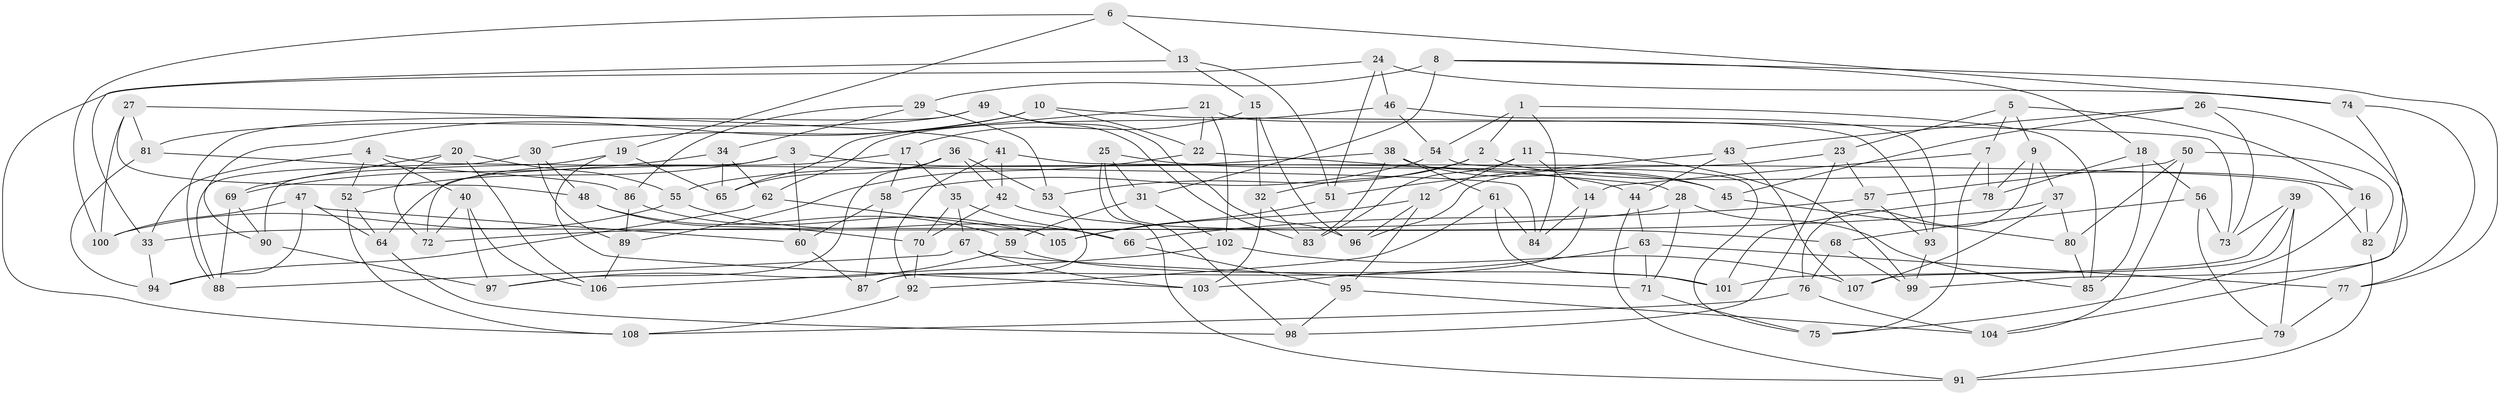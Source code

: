 // Generated by graph-tools (version 1.1) at 2025/50/03/09/25 03:50:53]
// undirected, 108 vertices, 216 edges
graph export_dot {
graph [start="1"]
  node [color=gray90,style=filled];
  1;
  2;
  3;
  4;
  5;
  6;
  7;
  8;
  9;
  10;
  11;
  12;
  13;
  14;
  15;
  16;
  17;
  18;
  19;
  20;
  21;
  22;
  23;
  24;
  25;
  26;
  27;
  28;
  29;
  30;
  31;
  32;
  33;
  34;
  35;
  36;
  37;
  38;
  39;
  40;
  41;
  42;
  43;
  44;
  45;
  46;
  47;
  48;
  49;
  50;
  51;
  52;
  53;
  54;
  55;
  56;
  57;
  58;
  59;
  60;
  61;
  62;
  63;
  64;
  65;
  66;
  67;
  68;
  69;
  70;
  71;
  72;
  73;
  74;
  75;
  76;
  77;
  78;
  79;
  80;
  81;
  82;
  83;
  84;
  85;
  86;
  87;
  88;
  89;
  90;
  91;
  92;
  93;
  94;
  95;
  96;
  97;
  98;
  99;
  100;
  101;
  102;
  103;
  104;
  105;
  106;
  107;
  108;
  1 -- 84;
  1 -- 54;
  1 -- 85;
  1 -- 2;
  2 -- 32;
  2 -- 53;
  2 -- 16;
  3 -- 44;
  3 -- 52;
  3 -- 60;
  3 -- 72;
  4 -- 33;
  4 -- 84;
  4 -- 52;
  4 -- 40;
  5 -- 7;
  5 -- 9;
  5 -- 16;
  5 -- 23;
  6 -- 74;
  6 -- 100;
  6 -- 19;
  6 -- 13;
  7 -- 78;
  7 -- 75;
  7 -- 14;
  8 -- 31;
  8 -- 77;
  8 -- 18;
  8 -- 29;
  9 -- 76;
  9 -- 78;
  9 -- 37;
  10 -- 73;
  10 -- 30;
  10 -- 90;
  10 -- 22;
  11 -- 99;
  11 -- 12;
  11 -- 83;
  11 -- 14;
  12 -- 96;
  12 -- 105;
  12 -- 95;
  13 -- 15;
  13 -- 33;
  13 -- 51;
  14 -- 84;
  14 -- 87;
  15 -- 96;
  15 -- 17;
  15 -- 32;
  16 -- 82;
  16 -- 75;
  17 -- 64;
  17 -- 35;
  17 -- 58;
  18 -- 56;
  18 -- 78;
  18 -- 85;
  19 -- 103;
  19 -- 90;
  19 -- 65;
  20 -- 106;
  20 -- 72;
  20 -- 55;
  20 -- 69;
  21 -- 22;
  21 -- 102;
  21 -- 93;
  21 -- 65;
  22 -- 89;
  22 -- 28;
  23 -- 57;
  23 -- 98;
  23 -- 96;
  24 -- 74;
  24 -- 51;
  24 -- 46;
  24 -- 108;
  25 -- 91;
  25 -- 45;
  25 -- 31;
  25 -- 98;
  26 -- 43;
  26 -- 104;
  26 -- 73;
  26 -- 45;
  27 -- 100;
  27 -- 41;
  27 -- 48;
  27 -- 81;
  28 -- 85;
  28 -- 33;
  28 -- 71;
  29 -- 53;
  29 -- 34;
  29 -- 86;
  30 -- 48;
  30 -- 89;
  30 -- 88;
  31 -- 102;
  31 -- 59;
  32 -- 83;
  32 -- 103;
  33 -- 94;
  34 -- 65;
  34 -- 62;
  34 -- 69;
  35 -- 67;
  35 -- 66;
  35 -- 70;
  36 -- 65;
  36 -- 97;
  36 -- 53;
  36 -- 42;
  37 -- 72;
  37 -- 80;
  37 -- 107;
  38 -- 61;
  38 -- 83;
  38 -- 45;
  38 -- 55;
  39 -- 79;
  39 -- 107;
  39 -- 73;
  39 -- 101;
  40 -- 97;
  40 -- 72;
  40 -- 106;
  41 -- 42;
  41 -- 92;
  41 -- 82;
  42 -- 70;
  42 -- 68;
  43 -- 51;
  43 -- 107;
  43 -- 44;
  44 -- 91;
  44 -- 63;
  45 -- 80;
  46 -- 54;
  46 -- 93;
  46 -- 62;
  47 -- 64;
  47 -- 94;
  47 -- 60;
  47 -- 100;
  48 -- 70;
  48 -- 59;
  49 -- 81;
  49 -- 88;
  49 -- 96;
  49 -- 83;
  50 -- 82;
  50 -- 57;
  50 -- 104;
  50 -- 80;
  51 -- 105;
  52 -- 64;
  52 -- 108;
  53 -- 87;
  54 -- 58;
  54 -- 75;
  55 -- 66;
  55 -- 100;
  56 -- 79;
  56 -- 68;
  56 -- 73;
  57 -- 66;
  57 -- 93;
  58 -- 60;
  58 -- 87;
  59 -- 101;
  59 -- 97;
  60 -- 87;
  61 -- 84;
  61 -- 101;
  61 -- 92;
  62 -- 94;
  62 -- 105;
  63 -- 77;
  63 -- 103;
  63 -- 71;
  64 -- 98;
  66 -- 95;
  67 -- 71;
  67 -- 88;
  67 -- 103;
  68 -- 99;
  68 -- 76;
  69 -- 88;
  69 -- 90;
  70 -- 92;
  71 -- 75;
  74 -- 77;
  74 -- 99;
  76 -- 108;
  76 -- 104;
  77 -- 79;
  78 -- 101;
  79 -- 91;
  80 -- 85;
  81 -- 94;
  81 -- 86;
  82 -- 91;
  86 -- 89;
  86 -- 105;
  89 -- 106;
  90 -- 97;
  92 -- 108;
  93 -- 99;
  95 -- 104;
  95 -- 98;
  102 -- 107;
  102 -- 106;
}
